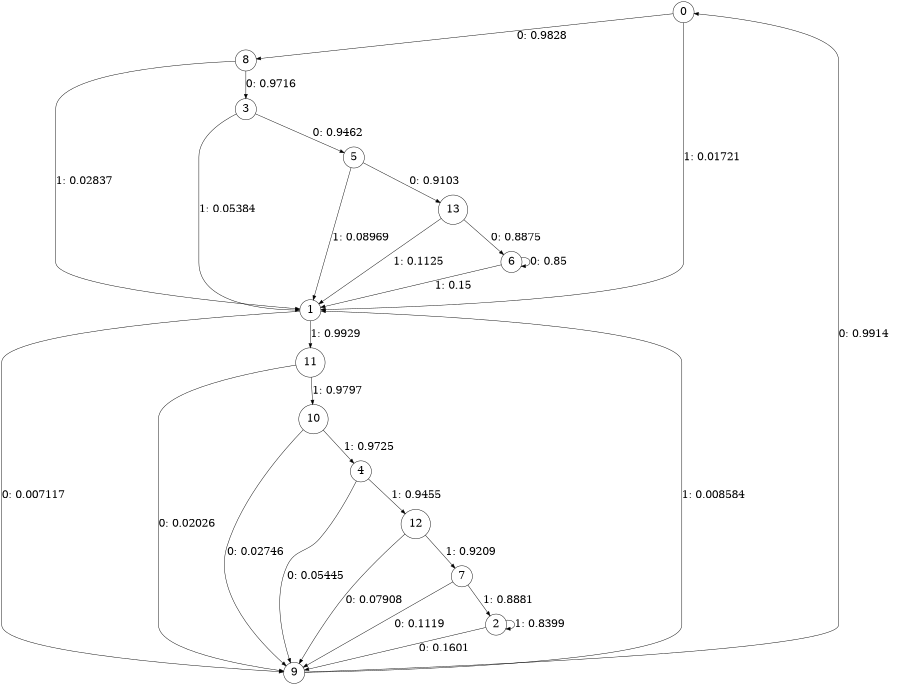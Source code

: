digraph "ch2_face_source_L8" {
size = "6,8.5";
ratio = "fill";
node [shape = circle];
node [fontsize = 24];
edge [fontsize = 24];
0 -> 8 [label = "0: 0.9828   "];
0 -> 1 [label = "1: 0.01721  "];
1 -> 9 [label = "0: 0.007117  "];
1 -> 11 [label = "1: 0.9929   "];
2 -> 9 [label = "0: 0.1601   "];
2 -> 2 [label = "1: 0.8399   "];
3 -> 5 [label = "0: 0.9462   "];
3 -> 1 [label = "1: 0.05384  "];
4 -> 9 [label = "0: 0.05445  "];
4 -> 12 [label = "1: 0.9455   "];
5 -> 13 [label = "0: 0.9103   "];
5 -> 1 [label = "1: 0.08969  "];
6 -> 6 [label = "0: 0.85     "];
6 -> 1 [label = "1: 0.15     "];
7 -> 9 [label = "0: 0.1119   "];
7 -> 2 [label = "1: 0.8881   "];
8 -> 3 [label = "0: 0.9716   "];
8 -> 1 [label = "1: 0.02837  "];
9 -> 0 [label = "0: 0.9914   "];
9 -> 1 [label = "1: 0.008584  "];
10 -> 9 [label = "0: 0.02746  "];
10 -> 4 [label = "1: 0.9725   "];
11 -> 9 [label = "0: 0.02026  "];
11 -> 10 [label = "1: 0.9797   "];
12 -> 9 [label = "0: 0.07908  "];
12 -> 7 [label = "1: 0.9209   "];
13 -> 6 [label = "0: 0.8875   "];
13 -> 1 [label = "1: 0.1125   "];
}
